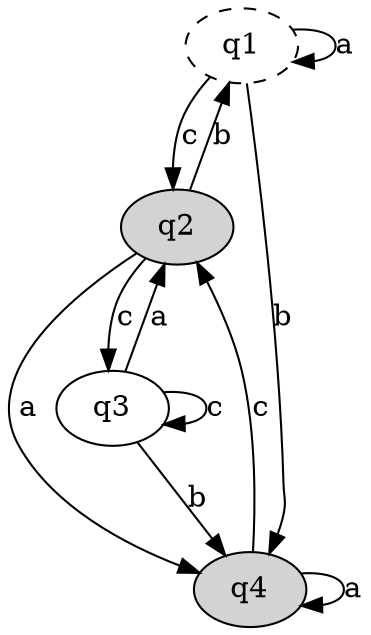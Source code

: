 digraph "" {
	q1	 [style=dashed];
	q1 -> q1	 [label=a,
		weight=a];
	q2	 [style=filled];
	q1 -> q2	 [label=c,
		weight=c];
	q4	 [style=filled];
	q1 -> q4	 [label=b,
		weight=b];
	q2 -> q1	 [label=b,
		weight=b];
	q2 -> q4	 [label=a,
		weight=a];
	q2 -> q3	 [label=c,
		weight=c];
	q4 -> q2	 [label=c,
		weight=c];
	q4 -> q4	 [label=a,
		weight=a];
	q3 -> q2	 [label=a,
		weight=a];
	q3 -> q4	 [label=b,
		weight=b];
	q3 -> q3	 [label=c,
		weight=c];
}
